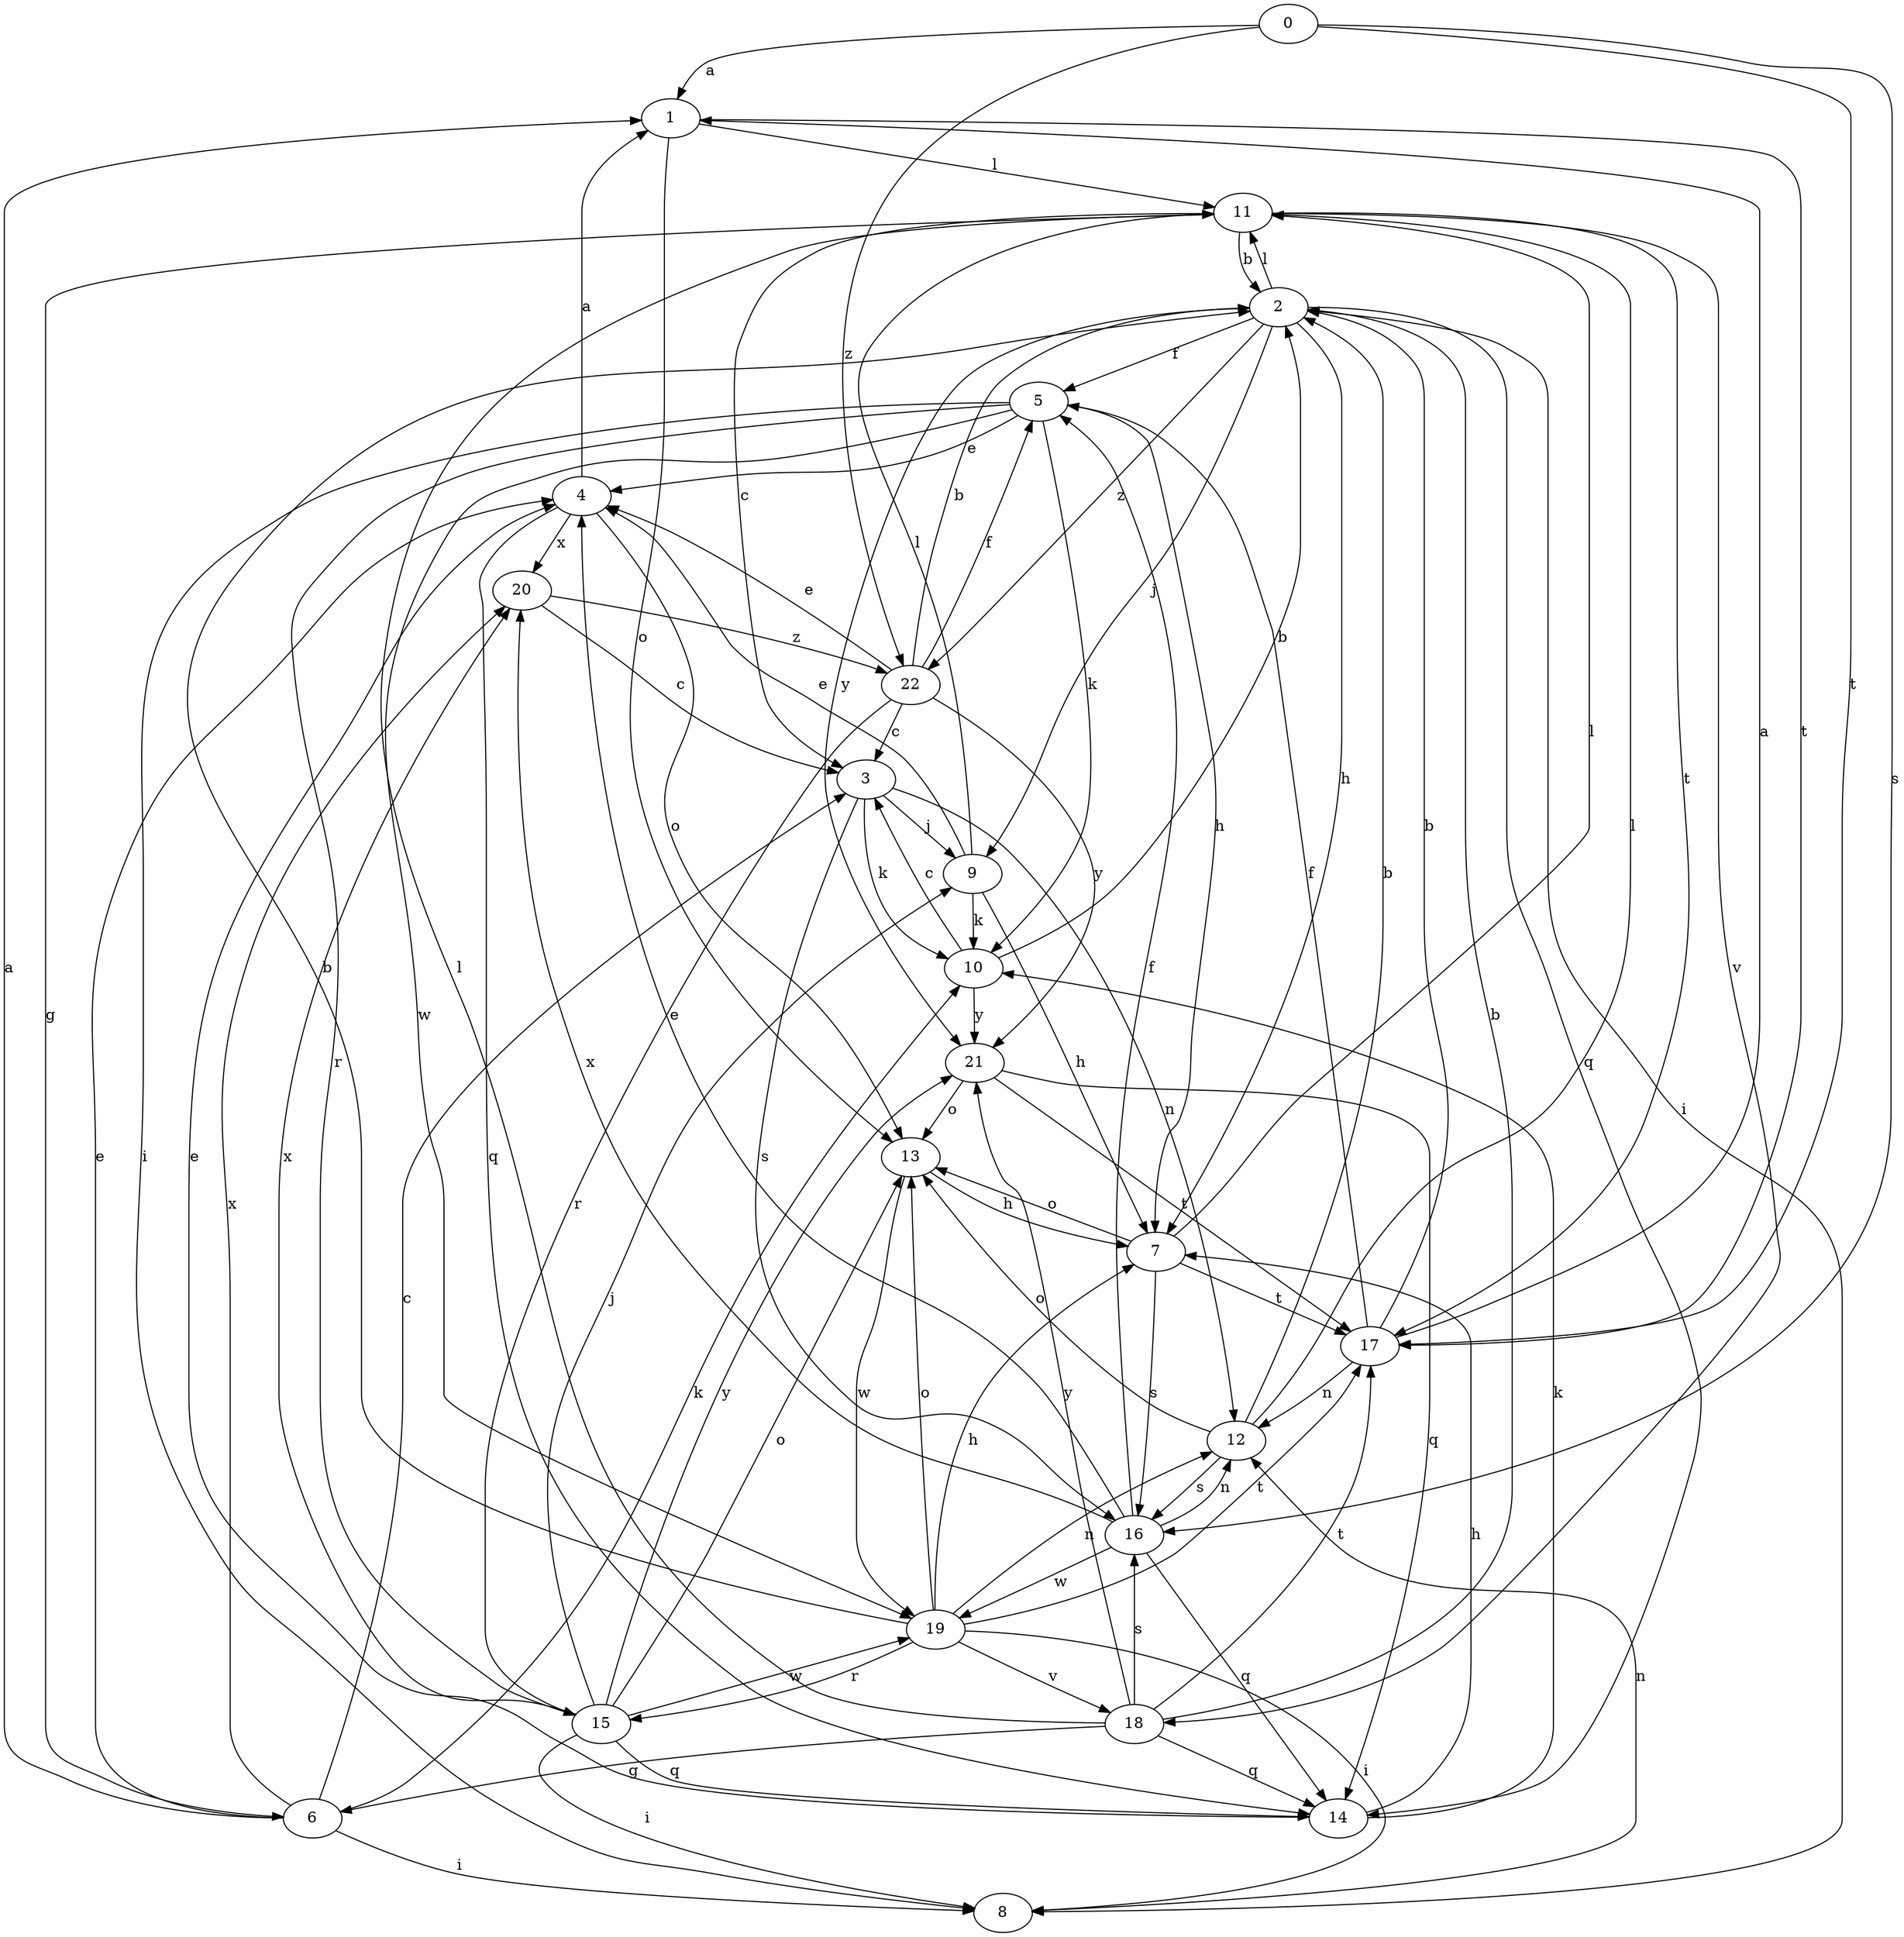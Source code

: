 strict digraph  {
1;
2;
3;
4;
5;
6;
7;
8;
9;
0;
10;
11;
12;
13;
14;
15;
16;
17;
18;
19;
20;
21;
22;
1 -> 11  [label=l];
1 -> 13  [label=o];
1 -> 17  [label=t];
2 -> 5  [label=f];
2 -> 7  [label=h];
2 -> 8  [label=i];
2 -> 9  [label=j];
2 -> 11  [label=l];
2 -> 14  [label=q];
2 -> 21  [label=y];
2 -> 22  [label=z];
3 -> 9  [label=j];
3 -> 10  [label=k];
3 -> 12  [label=n];
3 -> 16  [label=s];
4 -> 1  [label=a];
4 -> 13  [label=o];
4 -> 14  [label=q];
4 -> 20  [label=x];
5 -> 4  [label=e];
5 -> 7  [label=h];
5 -> 8  [label=i];
5 -> 10  [label=k];
5 -> 15  [label=r];
5 -> 19  [label=w];
6 -> 1  [label=a];
6 -> 3  [label=c];
6 -> 4  [label=e];
6 -> 8  [label=i];
6 -> 10  [label=k];
6 -> 20  [label=x];
7 -> 11  [label=l];
7 -> 13  [label=o];
7 -> 16  [label=s];
7 -> 17  [label=t];
8 -> 12  [label=n];
9 -> 4  [label=e];
9 -> 7  [label=h];
9 -> 10  [label=k];
9 -> 11  [label=l];
0 -> 1  [label=a];
0 -> 16  [label=s];
0 -> 17  [label=t];
0 -> 22  [label=z];
10 -> 2  [label=b];
10 -> 3  [label=c];
10 -> 21  [label=y];
11 -> 2  [label=b];
11 -> 3  [label=c];
11 -> 6  [label=g];
11 -> 17  [label=t];
11 -> 18  [label=v];
12 -> 2  [label=b];
12 -> 11  [label=l];
12 -> 13  [label=o];
12 -> 16  [label=s];
13 -> 7  [label=h];
13 -> 19  [label=w];
14 -> 4  [label=e];
14 -> 7  [label=h];
14 -> 10  [label=k];
15 -> 8  [label=i];
15 -> 9  [label=j];
15 -> 13  [label=o];
15 -> 14  [label=q];
15 -> 19  [label=w];
15 -> 20  [label=x];
15 -> 21  [label=y];
16 -> 4  [label=e];
16 -> 5  [label=f];
16 -> 12  [label=n];
16 -> 14  [label=q];
16 -> 19  [label=w];
16 -> 20  [label=x];
17 -> 1  [label=a];
17 -> 2  [label=b];
17 -> 5  [label=f];
17 -> 12  [label=n];
18 -> 2  [label=b];
18 -> 6  [label=g];
18 -> 11  [label=l];
18 -> 14  [label=q];
18 -> 16  [label=s];
18 -> 17  [label=t];
18 -> 21  [label=y];
19 -> 2  [label=b];
19 -> 7  [label=h];
19 -> 8  [label=i];
19 -> 12  [label=n];
19 -> 13  [label=o];
19 -> 15  [label=r];
19 -> 17  [label=t];
19 -> 18  [label=v];
20 -> 3  [label=c];
20 -> 22  [label=z];
21 -> 13  [label=o];
21 -> 14  [label=q];
21 -> 17  [label=t];
22 -> 2  [label=b];
22 -> 3  [label=c];
22 -> 4  [label=e];
22 -> 5  [label=f];
22 -> 15  [label=r];
22 -> 21  [label=y];
}
